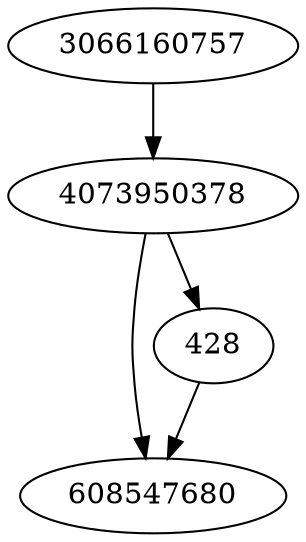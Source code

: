 strict digraph  {
608547680;
4073950378;
428;
3066160757;
4073950378 -> 608547680;
4073950378 -> 428;
428 -> 608547680;
3066160757 -> 4073950378;
}
